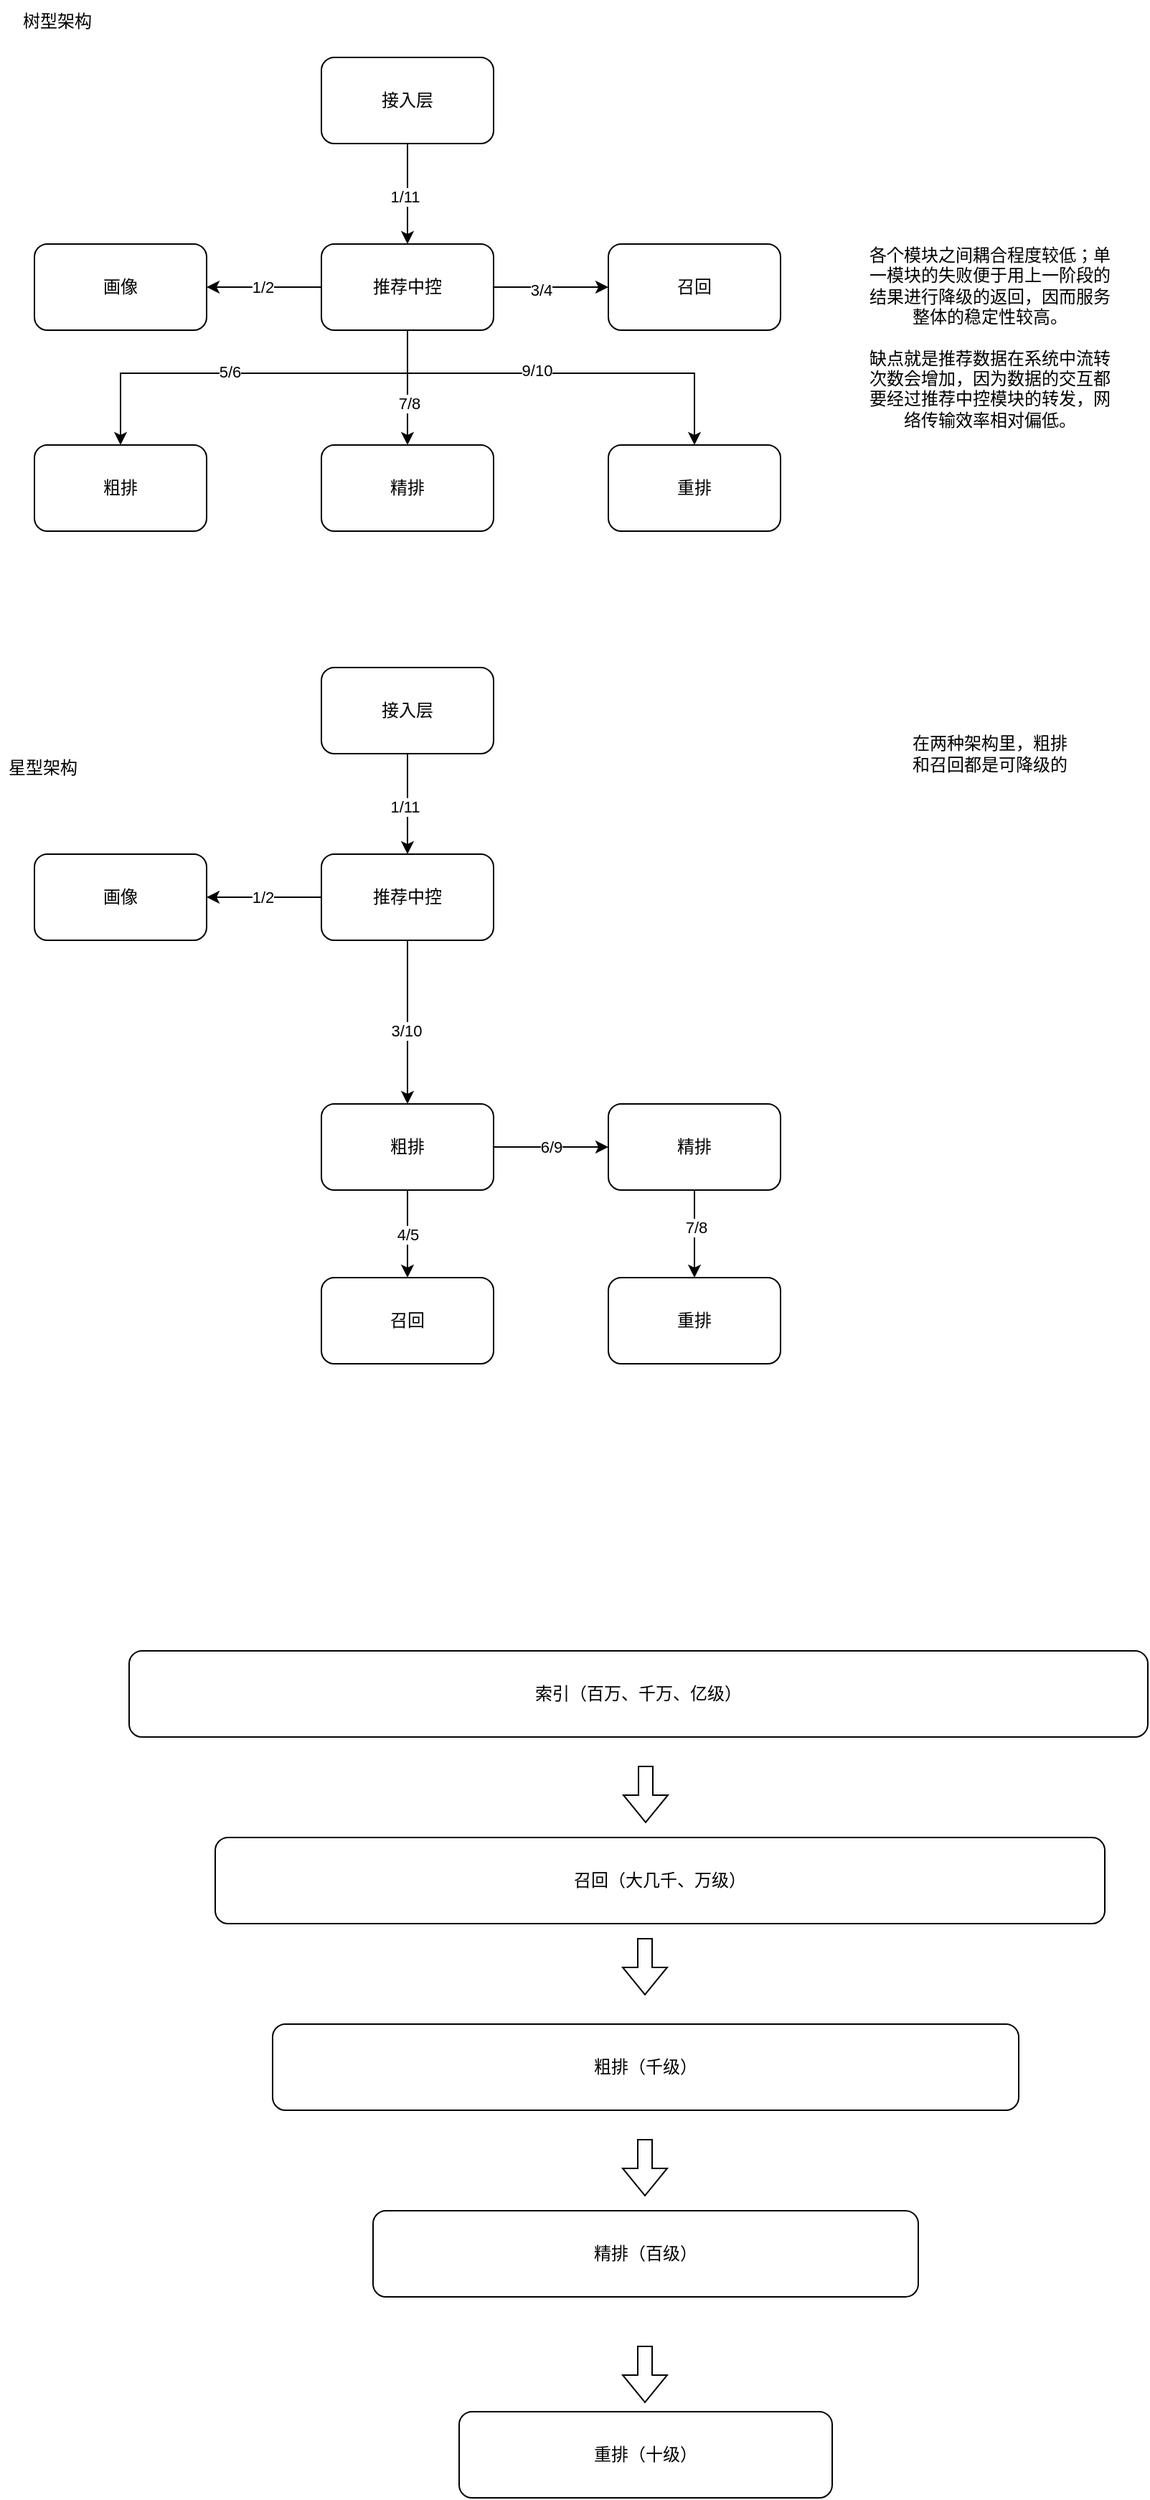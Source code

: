 <mxfile version="20.8.16" type="device"><diagram name="第 1 页" id="SDpIj1ufZXUteuNBy2n2"><mxGraphModel dx="1434" dy="854" grid="1" gridSize="10" guides="1" tooltips="1" connect="1" arrows="1" fold="1" page="1" pageScale="1" pageWidth="827" pageHeight="1169" math="0" shadow="0"><root><mxCell id="0"/><mxCell id="1" parent="0"/><mxCell id="cFwU1WXgCQ5hc9YQZxCo-1" style="edgeStyle=orthogonalEdgeStyle;rounded=0;orthogonalLoop=1;jettySize=auto;html=1;entryX=0.5;entryY=0;entryDx=0;entryDy=0;" edge="1" parent="1" source="j05e7nUBS0sWu4q3-uTq-1" target="j05e7nUBS0sWu4q3-uTq-2"><mxGeometry relative="1" as="geometry"/></mxCell><mxCell id="cFwU1WXgCQ5hc9YQZxCo-8" value="1/11" style="edgeLabel;html=1;align=center;verticalAlign=middle;resizable=0;points=[];" vertex="1" connectable="0" parent="cFwU1WXgCQ5hc9YQZxCo-1"><mxGeometry x="0.057" y="-2" relative="1" as="geometry"><mxPoint as="offset"/></mxGeometry></mxCell><mxCell id="j05e7nUBS0sWu4q3-uTq-1" value="接入层" style="rounded=1;whiteSpace=wrap;html=1;" parent="1" vertex="1"><mxGeometry x="294" y="160" width="120" height="60" as="geometry"/></mxCell><mxCell id="j05e7nUBS0sWu4q3-uTq-4" value="" style="edgeStyle=orthogonalEdgeStyle;rounded=0;orthogonalLoop=1;jettySize=auto;html=1;" parent="1" source="j05e7nUBS0sWu4q3-uTq-2" target="j05e7nUBS0sWu4q3-uTq-3" edge="1"><mxGeometry relative="1" as="geometry"/></mxCell><mxCell id="cFwU1WXgCQ5hc9YQZxCo-9" value="1/2" style="edgeLabel;html=1;align=center;verticalAlign=middle;resizable=0;points=[];" vertex="1" connectable="0" parent="j05e7nUBS0sWu4q3-uTq-4"><mxGeometry x="0.025" relative="1" as="geometry"><mxPoint as="offset"/></mxGeometry></mxCell><mxCell id="j05e7nUBS0sWu4q3-uTq-6" value="" style="edgeStyle=orthogonalEdgeStyle;rounded=0;orthogonalLoop=1;jettySize=auto;html=1;" parent="1" source="j05e7nUBS0sWu4q3-uTq-2" target="j05e7nUBS0sWu4q3-uTq-5" edge="1"><mxGeometry relative="1" as="geometry"/></mxCell><mxCell id="cFwU1WXgCQ5hc9YQZxCo-10" value="3/4" style="edgeLabel;html=1;align=center;verticalAlign=middle;resizable=0;points=[];" vertex="1" connectable="0" parent="j05e7nUBS0sWu4q3-uTq-6"><mxGeometry x="-0.175" y="-2" relative="1" as="geometry"><mxPoint as="offset"/></mxGeometry></mxCell><mxCell id="cFwU1WXgCQ5hc9YQZxCo-3" value="" style="edgeStyle=orthogonalEdgeStyle;rounded=0;orthogonalLoop=1;jettySize=auto;html=1;" edge="1" parent="1" source="j05e7nUBS0sWu4q3-uTq-2" target="cFwU1WXgCQ5hc9YQZxCo-2"><mxGeometry relative="1" as="geometry"/></mxCell><mxCell id="cFwU1WXgCQ5hc9YQZxCo-12" value="7/8" style="edgeLabel;html=1;align=center;verticalAlign=middle;resizable=0;points=[];" vertex="1" connectable="0" parent="cFwU1WXgCQ5hc9YQZxCo-3"><mxGeometry x="0.275" y="1" relative="1" as="geometry"><mxPoint as="offset"/></mxGeometry></mxCell><mxCell id="cFwU1WXgCQ5hc9YQZxCo-6" style="edgeStyle=orthogonalEdgeStyle;rounded=0;orthogonalLoop=1;jettySize=auto;html=1;entryX=0.5;entryY=0;entryDx=0;entryDy=0;" edge="1" parent="1" source="j05e7nUBS0sWu4q3-uTq-2" target="cFwU1WXgCQ5hc9YQZxCo-4"><mxGeometry relative="1" as="geometry"><Array as="points"><mxPoint x="354" y="380"/><mxPoint x="154" y="380"/></Array></mxGeometry></mxCell><mxCell id="cFwU1WXgCQ5hc9YQZxCo-11" value="5/6" style="edgeLabel;html=1;align=center;verticalAlign=middle;resizable=0;points=[];" vertex="1" connectable="0" parent="cFwU1WXgCQ5hc9YQZxCo-6"><mxGeometry x="0.1" y="-1" relative="1" as="geometry"><mxPoint as="offset"/></mxGeometry></mxCell><mxCell id="cFwU1WXgCQ5hc9YQZxCo-7" style="edgeStyle=orthogonalEdgeStyle;rounded=0;orthogonalLoop=1;jettySize=auto;html=1;entryX=0.5;entryY=0;entryDx=0;entryDy=0;" edge="1" parent="1" source="j05e7nUBS0sWu4q3-uTq-2" target="cFwU1WXgCQ5hc9YQZxCo-5"><mxGeometry relative="1" as="geometry"><Array as="points"><mxPoint x="354" y="380"/><mxPoint x="554" y="380"/></Array></mxGeometry></mxCell><mxCell id="cFwU1WXgCQ5hc9YQZxCo-13" value="9/10" style="edgeLabel;html=1;align=center;verticalAlign=middle;resizable=0;points=[];" vertex="1" connectable="0" parent="cFwU1WXgCQ5hc9YQZxCo-7"><mxGeometry x="-0.143" y="2" relative="1" as="geometry"><mxPoint as="offset"/></mxGeometry></mxCell><mxCell id="j05e7nUBS0sWu4q3-uTq-2" value="推荐中控" style="rounded=1;whiteSpace=wrap;html=1;" parent="1" vertex="1"><mxGeometry x="294" y="290" width="120" height="60" as="geometry"/></mxCell><mxCell id="j05e7nUBS0sWu4q3-uTq-3" value="画像" style="whiteSpace=wrap;html=1;rounded=1;" parent="1" vertex="1"><mxGeometry x="94" y="290" width="120" height="60" as="geometry"/></mxCell><mxCell id="j05e7nUBS0sWu4q3-uTq-5" value="召回" style="whiteSpace=wrap;html=1;rounded=1;" parent="1" vertex="1"><mxGeometry x="494" y="290" width="120" height="60" as="geometry"/></mxCell><mxCell id="cFwU1WXgCQ5hc9YQZxCo-2" value="精排" style="whiteSpace=wrap;html=1;rounded=1;" vertex="1" parent="1"><mxGeometry x="294" y="430" width="120" height="60" as="geometry"/></mxCell><mxCell id="cFwU1WXgCQ5hc9YQZxCo-4" value="粗排" style="whiteSpace=wrap;html=1;rounded=1;" vertex="1" parent="1"><mxGeometry x="94" y="430" width="120" height="60" as="geometry"/></mxCell><mxCell id="cFwU1WXgCQ5hc9YQZxCo-5" value="重排" style="whiteSpace=wrap;html=1;rounded=1;" vertex="1" parent="1"><mxGeometry x="494" y="430" width="120" height="60" as="geometry"/></mxCell><mxCell id="cFwU1WXgCQ5hc9YQZxCo-14" style="edgeStyle=orthogonalEdgeStyle;rounded=0;orthogonalLoop=1;jettySize=auto;html=1;entryX=0.5;entryY=0;entryDx=0;entryDy=0;" edge="1" parent="1" source="cFwU1WXgCQ5hc9YQZxCo-16" target="cFwU1WXgCQ5hc9YQZxCo-27"><mxGeometry relative="1" as="geometry"/></mxCell><mxCell id="cFwU1WXgCQ5hc9YQZxCo-15" value="1/11" style="edgeLabel;html=1;align=center;verticalAlign=middle;resizable=0;points=[];" vertex="1" connectable="0" parent="cFwU1WXgCQ5hc9YQZxCo-14"><mxGeometry x="0.057" y="-2" relative="1" as="geometry"><mxPoint as="offset"/></mxGeometry></mxCell><mxCell id="cFwU1WXgCQ5hc9YQZxCo-16" value="接入层" style="rounded=1;whiteSpace=wrap;html=1;" vertex="1" parent="1"><mxGeometry x="294" y="585" width="120" height="60" as="geometry"/></mxCell><mxCell id="cFwU1WXgCQ5hc9YQZxCo-17" value="" style="edgeStyle=orthogonalEdgeStyle;rounded=0;orthogonalLoop=1;jettySize=auto;html=1;" edge="1" parent="1" source="cFwU1WXgCQ5hc9YQZxCo-27" target="cFwU1WXgCQ5hc9YQZxCo-28"><mxGeometry relative="1" as="geometry"/></mxCell><mxCell id="cFwU1WXgCQ5hc9YQZxCo-18" value="1/2" style="edgeLabel;html=1;align=center;verticalAlign=middle;resizable=0;points=[];" vertex="1" connectable="0" parent="cFwU1WXgCQ5hc9YQZxCo-17"><mxGeometry x="0.025" relative="1" as="geometry"><mxPoint as="offset"/></mxGeometry></mxCell><mxCell id="cFwU1WXgCQ5hc9YQZxCo-23" style="edgeStyle=orthogonalEdgeStyle;rounded=0;orthogonalLoop=1;jettySize=auto;html=1;entryX=0.5;entryY=0;entryDx=0;entryDy=0;" edge="1" parent="1" source="cFwU1WXgCQ5hc9YQZxCo-27" target="cFwU1WXgCQ5hc9YQZxCo-31"><mxGeometry relative="1" as="geometry"><Array as="points"><mxPoint x="354" y="850"/><mxPoint x="354" y="850"/></Array></mxGeometry></mxCell><mxCell id="cFwU1WXgCQ5hc9YQZxCo-24" value="3/10" style="edgeLabel;html=1;align=center;verticalAlign=middle;resizable=0;points=[];" vertex="1" connectable="0" parent="cFwU1WXgCQ5hc9YQZxCo-23"><mxGeometry x="0.1" y="-1" relative="1" as="geometry"><mxPoint as="offset"/></mxGeometry></mxCell><mxCell id="cFwU1WXgCQ5hc9YQZxCo-27" value="推荐中控" style="rounded=1;whiteSpace=wrap;html=1;" vertex="1" parent="1"><mxGeometry x="294" y="715" width="120" height="60" as="geometry"/></mxCell><mxCell id="cFwU1WXgCQ5hc9YQZxCo-28" value="画像" style="whiteSpace=wrap;html=1;rounded=1;" vertex="1" parent="1"><mxGeometry x="94" y="715" width="120" height="60" as="geometry"/></mxCell><mxCell id="cFwU1WXgCQ5hc9YQZxCo-29" value="召回" style="whiteSpace=wrap;html=1;rounded=1;" vertex="1" parent="1"><mxGeometry x="294" y="1010" width="120" height="60" as="geometry"/></mxCell><mxCell id="cFwU1WXgCQ5hc9YQZxCo-39" style="edgeStyle=orthogonalEdgeStyle;rounded=0;orthogonalLoop=1;jettySize=auto;html=1;entryX=0.5;entryY=0;entryDx=0;entryDy=0;" edge="1" parent="1" source="cFwU1WXgCQ5hc9YQZxCo-30" target="cFwU1WXgCQ5hc9YQZxCo-32"><mxGeometry relative="1" as="geometry"/></mxCell><mxCell id="cFwU1WXgCQ5hc9YQZxCo-40" value="7/8" style="edgeLabel;html=1;align=center;verticalAlign=middle;resizable=0;points=[];" vertex="1" connectable="0" parent="cFwU1WXgCQ5hc9YQZxCo-39"><mxGeometry x="-0.147" y="1" relative="1" as="geometry"><mxPoint as="offset"/></mxGeometry></mxCell><mxCell id="cFwU1WXgCQ5hc9YQZxCo-30" value="精排" style="whiteSpace=wrap;html=1;rounded=1;" vertex="1" parent="1"><mxGeometry x="494" y="889" width="120" height="60" as="geometry"/></mxCell><mxCell id="cFwU1WXgCQ5hc9YQZxCo-35" value="6/9" style="edgeStyle=orthogonalEdgeStyle;rounded=0;orthogonalLoop=1;jettySize=auto;html=1;entryX=0;entryY=0.5;entryDx=0;entryDy=0;" edge="1" parent="1" source="cFwU1WXgCQ5hc9YQZxCo-31" target="cFwU1WXgCQ5hc9YQZxCo-30"><mxGeometry relative="1" as="geometry"/></mxCell><mxCell id="cFwU1WXgCQ5hc9YQZxCo-36" value="4/5" style="edgeStyle=orthogonalEdgeStyle;rounded=0;orthogonalLoop=1;jettySize=auto;html=1;" edge="1" parent="1" source="cFwU1WXgCQ5hc9YQZxCo-31" target="cFwU1WXgCQ5hc9YQZxCo-29"><mxGeometry relative="1" as="geometry"/></mxCell><mxCell id="cFwU1WXgCQ5hc9YQZxCo-31" value="粗排" style="whiteSpace=wrap;html=1;rounded=1;" vertex="1" parent="1"><mxGeometry x="294" y="889" width="120" height="60" as="geometry"/></mxCell><mxCell id="cFwU1WXgCQ5hc9YQZxCo-32" value="重排" style="whiteSpace=wrap;html=1;rounded=1;" vertex="1" parent="1"><mxGeometry x="494" y="1010" width="120" height="60" as="geometry"/></mxCell><mxCell id="cFwU1WXgCQ5hc9YQZxCo-33" value="树型架构" style="text;html=1;strokeColor=none;fillColor=none;align=center;verticalAlign=middle;whiteSpace=wrap;rounded=0;" vertex="1" parent="1"><mxGeometry x="80" y="120" width="60" height="30" as="geometry"/></mxCell><mxCell id="cFwU1WXgCQ5hc9YQZxCo-34" value="星型架构" style="text;html=1;strokeColor=none;fillColor=none;align=center;verticalAlign=middle;whiteSpace=wrap;rounded=0;" vertex="1" parent="1"><mxGeometry x="70" y="640" width="60" height="30" as="geometry"/></mxCell><mxCell id="cFwU1WXgCQ5hc9YQZxCo-41" value="各个模块之间耦合程度较低；单一模块的失败便于用上一阶段的结果进行降级的返回，因而服务整体的稳定性较高。&lt;br&gt;&lt;br&gt;缺点就是推荐数据在系统中流转次数会增加，因为数据的交互都要经过推荐中控模块的转发，网络传输效率相对偏低。" style="text;html=1;strokeColor=none;fillColor=none;align=center;verticalAlign=middle;whiteSpace=wrap;rounded=0;" vertex="1" parent="1"><mxGeometry x="670" y="340" width="180" height="30" as="geometry"/></mxCell><mxCell id="cFwU1WXgCQ5hc9YQZxCo-42" value="在两种架构里，粗排和召回都是可降级的" style="text;html=1;strokeColor=none;fillColor=none;align=center;verticalAlign=middle;whiteSpace=wrap;rounded=0;" vertex="1" parent="1"><mxGeometry x="700" y="630" width="120" height="30" as="geometry"/></mxCell><mxCell id="cFwU1WXgCQ5hc9YQZxCo-43" value="索引（百万、千万、亿级）" style="rounded=1;whiteSpace=wrap;html=1;" vertex="1" parent="1"><mxGeometry x="160" y="1270" width="710" height="60" as="geometry"/></mxCell><mxCell id="cFwU1WXgCQ5hc9YQZxCo-44" value="召回（大几千、万级）" style="rounded=1;whiteSpace=wrap;html=1;" vertex="1" parent="1"><mxGeometry x="220" y="1400" width="620" height="60" as="geometry"/></mxCell><mxCell id="cFwU1WXgCQ5hc9YQZxCo-45" value="粗排（千级）" style="rounded=1;whiteSpace=wrap;html=1;" vertex="1" parent="1"><mxGeometry x="260" y="1530" width="520" height="60" as="geometry"/></mxCell><mxCell id="cFwU1WXgCQ5hc9YQZxCo-46" value="精排（百级）" style="rounded=1;whiteSpace=wrap;html=1;" vertex="1" parent="1"><mxGeometry x="330" y="1660" width="380" height="60" as="geometry"/></mxCell><mxCell id="cFwU1WXgCQ5hc9YQZxCo-47" value="重排（十级）" style="rounded=1;whiteSpace=wrap;html=1;" vertex="1" parent="1"><mxGeometry x="390" y="1800" width="260" height="60" as="geometry"/></mxCell><mxCell id="cFwU1WXgCQ5hc9YQZxCo-48" value="" style="shape=flexArrow;endArrow=classic;html=1;rounded=0;" edge="1" parent="1"><mxGeometry width="50" height="50" relative="1" as="geometry"><mxPoint x="520" y="1350" as="sourcePoint"/><mxPoint x="520" y="1390" as="targetPoint"/></mxGeometry></mxCell><mxCell id="cFwU1WXgCQ5hc9YQZxCo-49" value="" style="shape=flexArrow;endArrow=classic;html=1;rounded=0;" edge="1" parent="1"><mxGeometry width="50" height="50" relative="1" as="geometry"><mxPoint x="519.5" y="1470" as="sourcePoint"/><mxPoint x="519.5" y="1510" as="targetPoint"/></mxGeometry></mxCell><mxCell id="cFwU1WXgCQ5hc9YQZxCo-50" value="" style="shape=flexArrow;endArrow=classic;html=1;rounded=0;" edge="1" parent="1"><mxGeometry width="50" height="50" relative="1" as="geometry"><mxPoint x="519.5" y="1610" as="sourcePoint"/><mxPoint x="519.5" y="1650" as="targetPoint"/></mxGeometry></mxCell><mxCell id="cFwU1WXgCQ5hc9YQZxCo-51" value="" style="shape=flexArrow;endArrow=classic;html=1;rounded=0;" edge="1" parent="1"><mxGeometry width="50" height="50" relative="1" as="geometry"><mxPoint x="519.5" y="1754" as="sourcePoint"/><mxPoint x="519.5" y="1794" as="targetPoint"/></mxGeometry></mxCell></root></mxGraphModel></diagram></mxfile>